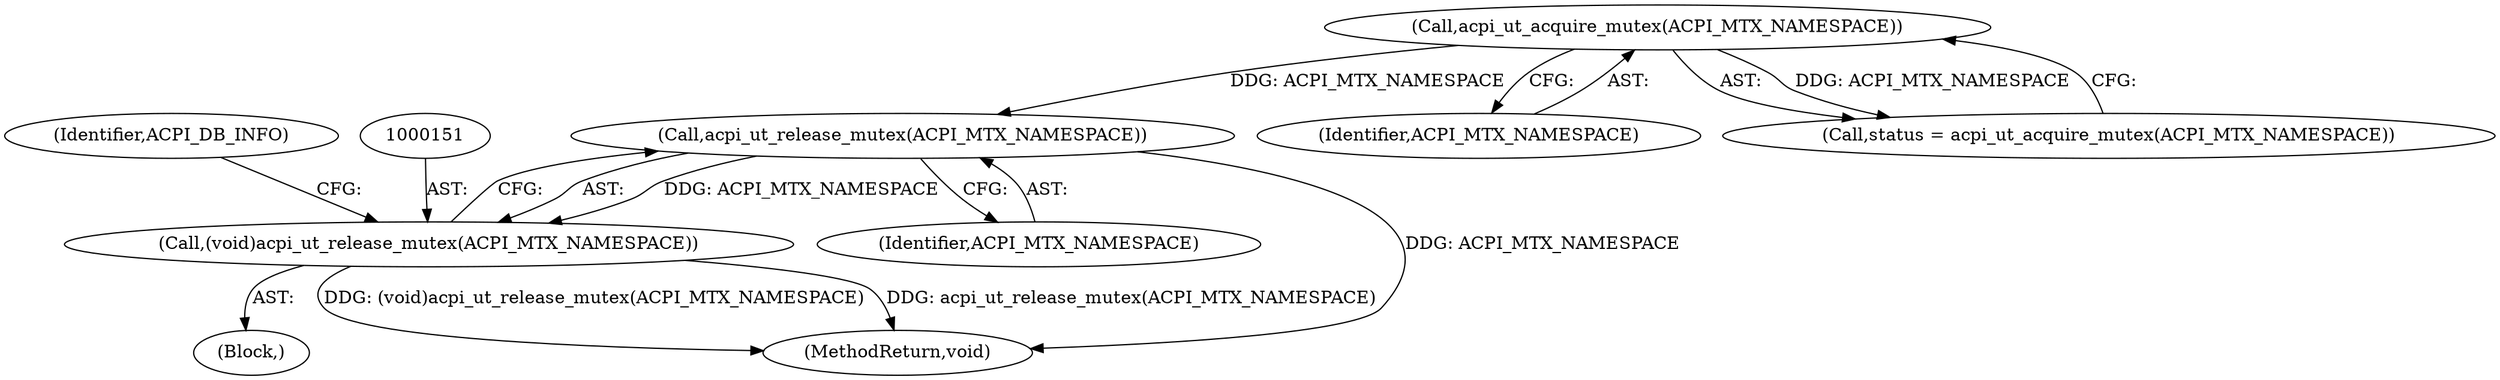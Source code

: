 digraph "0_linux_3b2d69114fefa474fca542e51119036dceb4aa6f@API" {
"1000152" [label="(Call,acpi_ut_release_mutex(ACPI_MTX_NAMESPACE))"];
"1000141" [label="(Call,acpi_ut_acquire_mutex(ACPI_MTX_NAMESPACE))"];
"1000150" [label="(Call,(void)acpi_ut_release_mutex(ACPI_MTX_NAMESPACE))"];
"1000153" [label="(Identifier,ACPI_MTX_NAMESPACE)"];
"1000152" [label="(Call,acpi_ut_release_mutex(ACPI_MTX_NAMESPACE))"];
"1000156" [label="(Identifier,ACPI_DB_INFO)"];
"1000159" [label="(MethodReturn,void)"];
"1000106" [label="(Block,)"];
"1000142" [label="(Identifier,ACPI_MTX_NAMESPACE)"];
"1000139" [label="(Call,status = acpi_ut_acquire_mutex(ACPI_MTX_NAMESPACE))"];
"1000150" [label="(Call,(void)acpi_ut_release_mutex(ACPI_MTX_NAMESPACE))"];
"1000141" [label="(Call,acpi_ut_acquire_mutex(ACPI_MTX_NAMESPACE))"];
"1000152" -> "1000150"  [label="AST: "];
"1000152" -> "1000153"  [label="CFG: "];
"1000153" -> "1000152"  [label="AST: "];
"1000150" -> "1000152"  [label="CFG: "];
"1000152" -> "1000159"  [label="DDG: ACPI_MTX_NAMESPACE"];
"1000152" -> "1000150"  [label="DDG: ACPI_MTX_NAMESPACE"];
"1000141" -> "1000152"  [label="DDG: ACPI_MTX_NAMESPACE"];
"1000141" -> "1000139"  [label="AST: "];
"1000141" -> "1000142"  [label="CFG: "];
"1000142" -> "1000141"  [label="AST: "];
"1000139" -> "1000141"  [label="CFG: "];
"1000141" -> "1000139"  [label="DDG: ACPI_MTX_NAMESPACE"];
"1000150" -> "1000106"  [label="AST: "];
"1000151" -> "1000150"  [label="AST: "];
"1000156" -> "1000150"  [label="CFG: "];
"1000150" -> "1000159"  [label="DDG: acpi_ut_release_mutex(ACPI_MTX_NAMESPACE)"];
"1000150" -> "1000159"  [label="DDG: (void)acpi_ut_release_mutex(ACPI_MTX_NAMESPACE)"];
}
